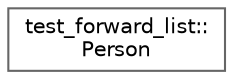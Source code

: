 digraph "类继承关系图"
{
 // LATEX_PDF_SIZE
  bgcolor="transparent";
  edge [fontname=Helvetica,fontsize=10,labelfontname=Helvetica,labelfontsize=10];
  node [fontname=Helvetica,fontsize=10,shape=box,height=0.2,width=0.4];
  rankdir="LR";
  Node0 [id="Node000000",label="test_forward_list::\lPerson",height=0.2,width=0.4,color="grey40", fillcolor="white", style="filled",URL="$structtest__forward__list_1_1_person.html",tooltip=" "];
}

